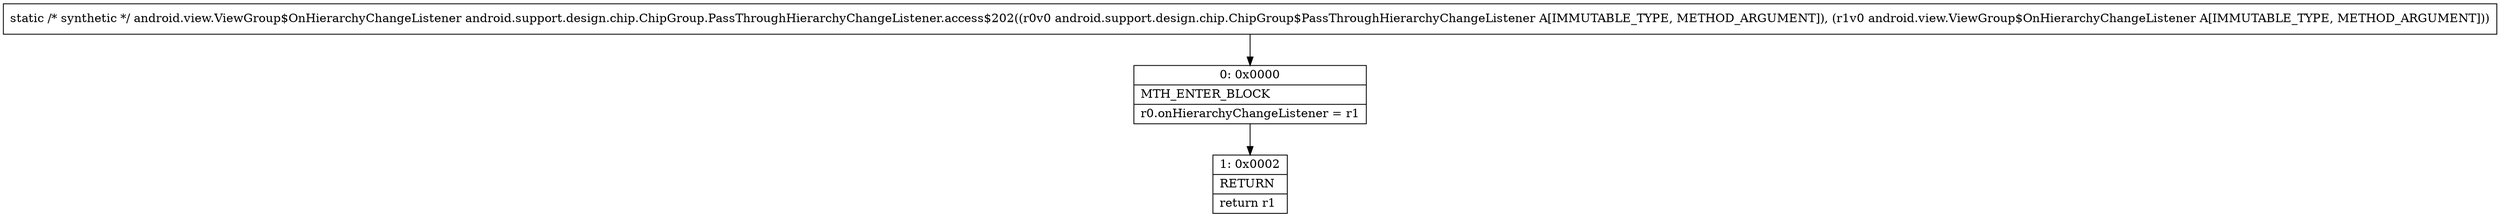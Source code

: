 digraph "CFG forandroid.support.design.chip.ChipGroup.PassThroughHierarchyChangeListener.access$202(Landroid\/support\/design\/chip\/ChipGroup$PassThroughHierarchyChangeListener;Landroid\/view\/ViewGroup$OnHierarchyChangeListener;)Landroid\/view\/ViewGroup$OnHierarchyChangeListener;" {
Node_0 [shape=record,label="{0\:\ 0x0000|MTH_ENTER_BLOCK\l|r0.onHierarchyChangeListener = r1\l}"];
Node_1 [shape=record,label="{1\:\ 0x0002|RETURN\l|return r1\l}"];
MethodNode[shape=record,label="{static \/* synthetic *\/ android.view.ViewGroup$OnHierarchyChangeListener android.support.design.chip.ChipGroup.PassThroughHierarchyChangeListener.access$202((r0v0 android.support.design.chip.ChipGroup$PassThroughHierarchyChangeListener A[IMMUTABLE_TYPE, METHOD_ARGUMENT]), (r1v0 android.view.ViewGroup$OnHierarchyChangeListener A[IMMUTABLE_TYPE, METHOD_ARGUMENT])) }"];
MethodNode -> Node_0;
Node_0 -> Node_1;
}

